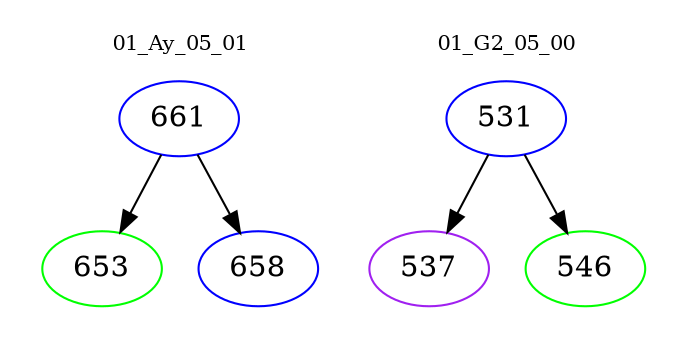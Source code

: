 digraph{
subgraph cluster_0 {
color = white
label = "01_Ay_05_01";
fontsize=10;
T0_661 [label="661", color="blue"]
T0_661 -> T0_653 [color="black"]
T0_653 [label="653", color="green"]
T0_661 -> T0_658 [color="black"]
T0_658 [label="658", color="blue"]
}
subgraph cluster_1 {
color = white
label = "01_G2_05_00";
fontsize=10;
T1_531 [label="531", color="blue"]
T1_531 -> T1_537 [color="black"]
T1_537 [label="537", color="purple"]
T1_531 -> T1_546 [color="black"]
T1_546 [label="546", color="green"]
}
}

